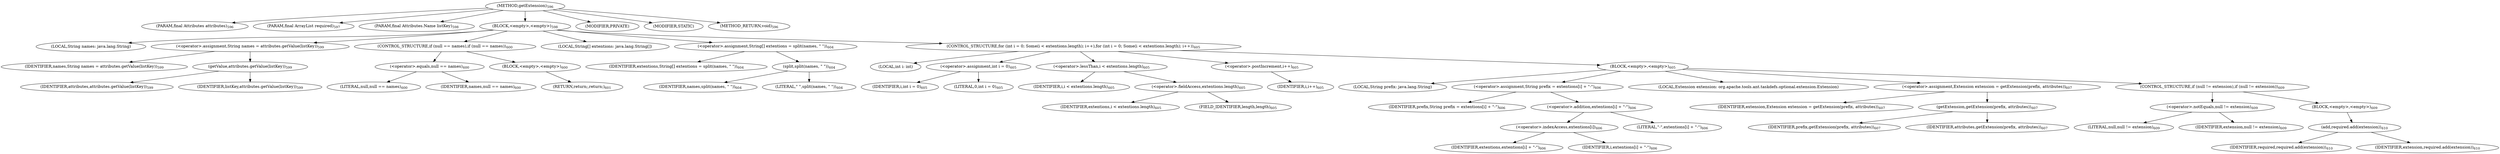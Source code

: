 digraph "getExtension" {  
"963" [label = <(METHOD,getExtension)<SUB>596</SUB>> ]
"964" [label = <(PARAM,final Attributes attributes)<SUB>596</SUB>> ]
"965" [label = <(PARAM,final ArrayList required)<SUB>597</SUB>> ]
"966" [label = <(PARAM,final Attributes.Name listKey)<SUB>598</SUB>> ]
"967" [label = <(BLOCK,&lt;empty&gt;,&lt;empty&gt;)<SUB>598</SUB>> ]
"968" [label = <(LOCAL,String names: java.lang.String)> ]
"969" [label = <(&lt;operator&gt;.assignment,String names = attributes.getValue(listKey))<SUB>599</SUB>> ]
"970" [label = <(IDENTIFIER,names,String names = attributes.getValue(listKey))<SUB>599</SUB>> ]
"971" [label = <(getValue,attributes.getValue(listKey))<SUB>599</SUB>> ]
"972" [label = <(IDENTIFIER,attributes,attributes.getValue(listKey))<SUB>599</SUB>> ]
"973" [label = <(IDENTIFIER,listKey,attributes.getValue(listKey))<SUB>599</SUB>> ]
"974" [label = <(CONTROL_STRUCTURE,if (null == names),if (null == names))<SUB>600</SUB>> ]
"975" [label = <(&lt;operator&gt;.equals,null == names)<SUB>600</SUB>> ]
"976" [label = <(LITERAL,null,null == names)<SUB>600</SUB>> ]
"977" [label = <(IDENTIFIER,names,null == names)<SUB>600</SUB>> ]
"978" [label = <(BLOCK,&lt;empty&gt;,&lt;empty&gt;)<SUB>600</SUB>> ]
"979" [label = <(RETURN,return;,return;)<SUB>601</SUB>> ]
"980" [label = <(LOCAL,String[] extentions: java.lang.String[])> ]
"981" [label = <(&lt;operator&gt;.assignment,String[] extentions = split(names, &quot; &quot;))<SUB>604</SUB>> ]
"982" [label = <(IDENTIFIER,extentions,String[] extentions = split(names, &quot; &quot;))<SUB>604</SUB>> ]
"983" [label = <(split,split(names, &quot; &quot;))<SUB>604</SUB>> ]
"984" [label = <(IDENTIFIER,names,split(names, &quot; &quot;))<SUB>604</SUB>> ]
"985" [label = <(LITERAL,&quot; &quot;,split(names, &quot; &quot;))<SUB>604</SUB>> ]
"986" [label = <(CONTROL_STRUCTURE,for (int i = 0; Some(i &lt; extentions.length); i++),for (int i = 0; Some(i &lt; extentions.length); i++))<SUB>605</SUB>> ]
"987" [label = <(LOCAL,int i: int)> ]
"988" [label = <(&lt;operator&gt;.assignment,int i = 0)<SUB>605</SUB>> ]
"989" [label = <(IDENTIFIER,i,int i = 0)<SUB>605</SUB>> ]
"990" [label = <(LITERAL,0,int i = 0)<SUB>605</SUB>> ]
"991" [label = <(&lt;operator&gt;.lessThan,i &lt; extentions.length)<SUB>605</SUB>> ]
"992" [label = <(IDENTIFIER,i,i &lt; extentions.length)<SUB>605</SUB>> ]
"993" [label = <(&lt;operator&gt;.fieldAccess,extentions.length)<SUB>605</SUB>> ]
"994" [label = <(IDENTIFIER,extentions,i &lt; extentions.length)<SUB>605</SUB>> ]
"995" [label = <(FIELD_IDENTIFIER,length,length)<SUB>605</SUB>> ]
"996" [label = <(&lt;operator&gt;.postIncrement,i++)<SUB>605</SUB>> ]
"997" [label = <(IDENTIFIER,i,i++)<SUB>605</SUB>> ]
"998" [label = <(BLOCK,&lt;empty&gt;,&lt;empty&gt;)<SUB>605</SUB>> ]
"999" [label = <(LOCAL,String prefix: java.lang.String)> ]
"1000" [label = <(&lt;operator&gt;.assignment,String prefix = extentions[i] + &quot;-&quot;)<SUB>606</SUB>> ]
"1001" [label = <(IDENTIFIER,prefix,String prefix = extentions[i] + &quot;-&quot;)<SUB>606</SUB>> ]
"1002" [label = <(&lt;operator&gt;.addition,extentions[i] + &quot;-&quot;)<SUB>606</SUB>> ]
"1003" [label = <(&lt;operator&gt;.indexAccess,extentions[i])<SUB>606</SUB>> ]
"1004" [label = <(IDENTIFIER,extentions,extentions[i] + &quot;-&quot;)<SUB>606</SUB>> ]
"1005" [label = <(IDENTIFIER,i,extentions[i] + &quot;-&quot;)<SUB>606</SUB>> ]
"1006" [label = <(LITERAL,&quot;-&quot;,extentions[i] + &quot;-&quot;)<SUB>606</SUB>> ]
"1007" [label = <(LOCAL,Extension extension: org.apache.tools.ant.taskdefs.optional.extension.Extension)> ]
"1008" [label = <(&lt;operator&gt;.assignment,Extension extension = getExtension(prefix, attributes))<SUB>607</SUB>> ]
"1009" [label = <(IDENTIFIER,extension,Extension extension = getExtension(prefix, attributes))<SUB>607</SUB>> ]
"1010" [label = <(getExtension,getExtension(prefix, attributes))<SUB>607</SUB>> ]
"1011" [label = <(IDENTIFIER,prefix,getExtension(prefix, attributes))<SUB>607</SUB>> ]
"1012" [label = <(IDENTIFIER,attributes,getExtension(prefix, attributes))<SUB>607</SUB>> ]
"1013" [label = <(CONTROL_STRUCTURE,if (null != extension),if (null != extension))<SUB>609</SUB>> ]
"1014" [label = <(&lt;operator&gt;.notEquals,null != extension)<SUB>609</SUB>> ]
"1015" [label = <(LITERAL,null,null != extension)<SUB>609</SUB>> ]
"1016" [label = <(IDENTIFIER,extension,null != extension)<SUB>609</SUB>> ]
"1017" [label = <(BLOCK,&lt;empty&gt;,&lt;empty&gt;)<SUB>609</SUB>> ]
"1018" [label = <(add,required.add(extension))<SUB>610</SUB>> ]
"1019" [label = <(IDENTIFIER,required,required.add(extension))<SUB>610</SUB>> ]
"1020" [label = <(IDENTIFIER,extension,required.add(extension))<SUB>610</SUB>> ]
"1021" [label = <(MODIFIER,PRIVATE)> ]
"1022" [label = <(MODIFIER,STATIC)> ]
"1023" [label = <(METHOD_RETURN,void)<SUB>596</SUB>> ]
  "963" -> "964" 
  "963" -> "965" 
  "963" -> "966" 
  "963" -> "967" 
  "963" -> "1021" 
  "963" -> "1022" 
  "963" -> "1023" 
  "967" -> "968" 
  "967" -> "969" 
  "967" -> "974" 
  "967" -> "980" 
  "967" -> "981" 
  "967" -> "986" 
  "969" -> "970" 
  "969" -> "971" 
  "971" -> "972" 
  "971" -> "973" 
  "974" -> "975" 
  "974" -> "978" 
  "975" -> "976" 
  "975" -> "977" 
  "978" -> "979" 
  "981" -> "982" 
  "981" -> "983" 
  "983" -> "984" 
  "983" -> "985" 
  "986" -> "987" 
  "986" -> "988" 
  "986" -> "991" 
  "986" -> "996" 
  "986" -> "998" 
  "988" -> "989" 
  "988" -> "990" 
  "991" -> "992" 
  "991" -> "993" 
  "993" -> "994" 
  "993" -> "995" 
  "996" -> "997" 
  "998" -> "999" 
  "998" -> "1000" 
  "998" -> "1007" 
  "998" -> "1008" 
  "998" -> "1013" 
  "1000" -> "1001" 
  "1000" -> "1002" 
  "1002" -> "1003" 
  "1002" -> "1006" 
  "1003" -> "1004" 
  "1003" -> "1005" 
  "1008" -> "1009" 
  "1008" -> "1010" 
  "1010" -> "1011" 
  "1010" -> "1012" 
  "1013" -> "1014" 
  "1013" -> "1017" 
  "1014" -> "1015" 
  "1014" -> "1016" 
  "1017" -> "1018" 
  "1018" -> "1019" 
  "1018" -> "1020" 
}
